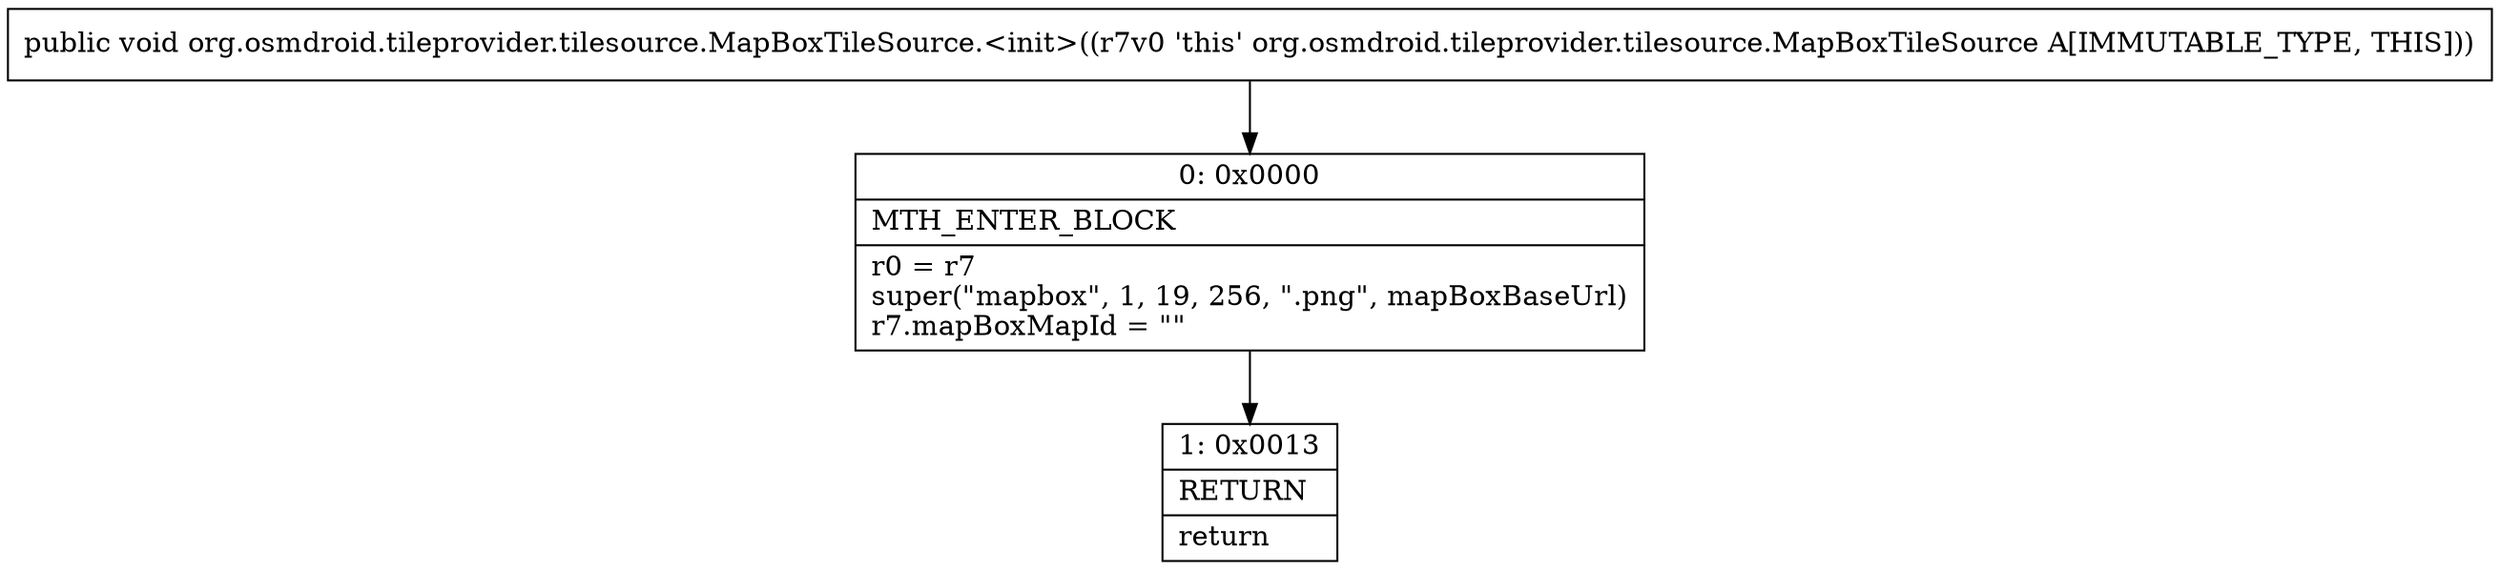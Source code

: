 digraph "CFG fororg.osmdroid.tileprovider.tilesource.MapBoxTileSource.\<init\>()V" {
Node_0 [shape=record,label="{0\:\ 0x0000|MTH_ENTER_BLOCK\l|r0 = r7\lsuper(\"mapbox\", 1, 19, 256, \".png\", mapBoxBaseUrl)\lr7.mapBoxMapId = \"\"\l}"];
Node_1 [shape=record,label="{1\:\ 0x0013|RETURN\l|return\l}"];
MethodNode[shape=record,label="{public void org.osmdroid.tileprovider.tilesource.MapBoxTileSource.\<init\>((r7v0 'this' org.osmdroid.tileprovider.tilesource.MapBoxTileSource A[IMMUTABLE_TYPE, THIS])) }"];
MethodNode -> Node_0;
Node_0 -> Node_1;
}

